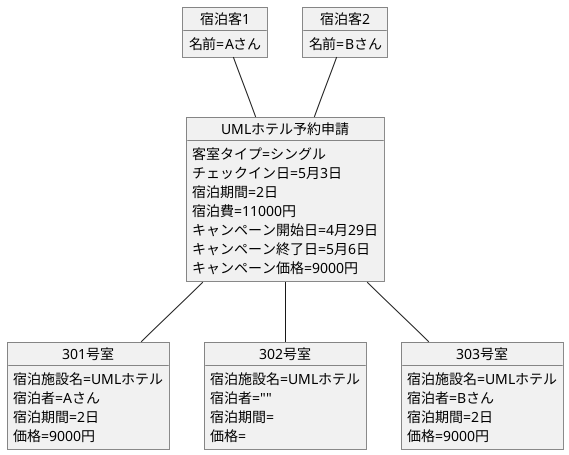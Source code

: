 @startuml ホテル宿泊予約
skinparam classAttributeIconSize 0
object 宿泊客1{
名前=Aさん
}
object 宿泊客2{
名前=Bさん
}
object UMLホテル予約申請{
客室タイプ=シングル
チェックイン日=5月3日
宿泊期間=2日
宿泊費=11000円
キャンペーン開始日=4月29日
キャンペーン終了日=5月6日
キャンペーン価格=9000円
}
object 301号室{
宿泊施設名=UMLホテル
宿泊者=Aさん
宿泊期間=2日
価格=9000円
}
object 302号室{
宿泊施設名=UMLホテル
宿泊者=""
宿泊期間=
価格=
}
object 303号室{
宿泊施設名=UMLホテル
宿泊者=Bさん
宿泊期間=2日
価格=9000円
}
宿泊客1 -- UMLホテル予約申請
宿泊客2 -- UMLホテル予約申請
UMLホテル予約申請 -- 301号室
UMLホテル予約申請 -- 302号室
UMLホテル予約申請 -- 303号室
@enduml